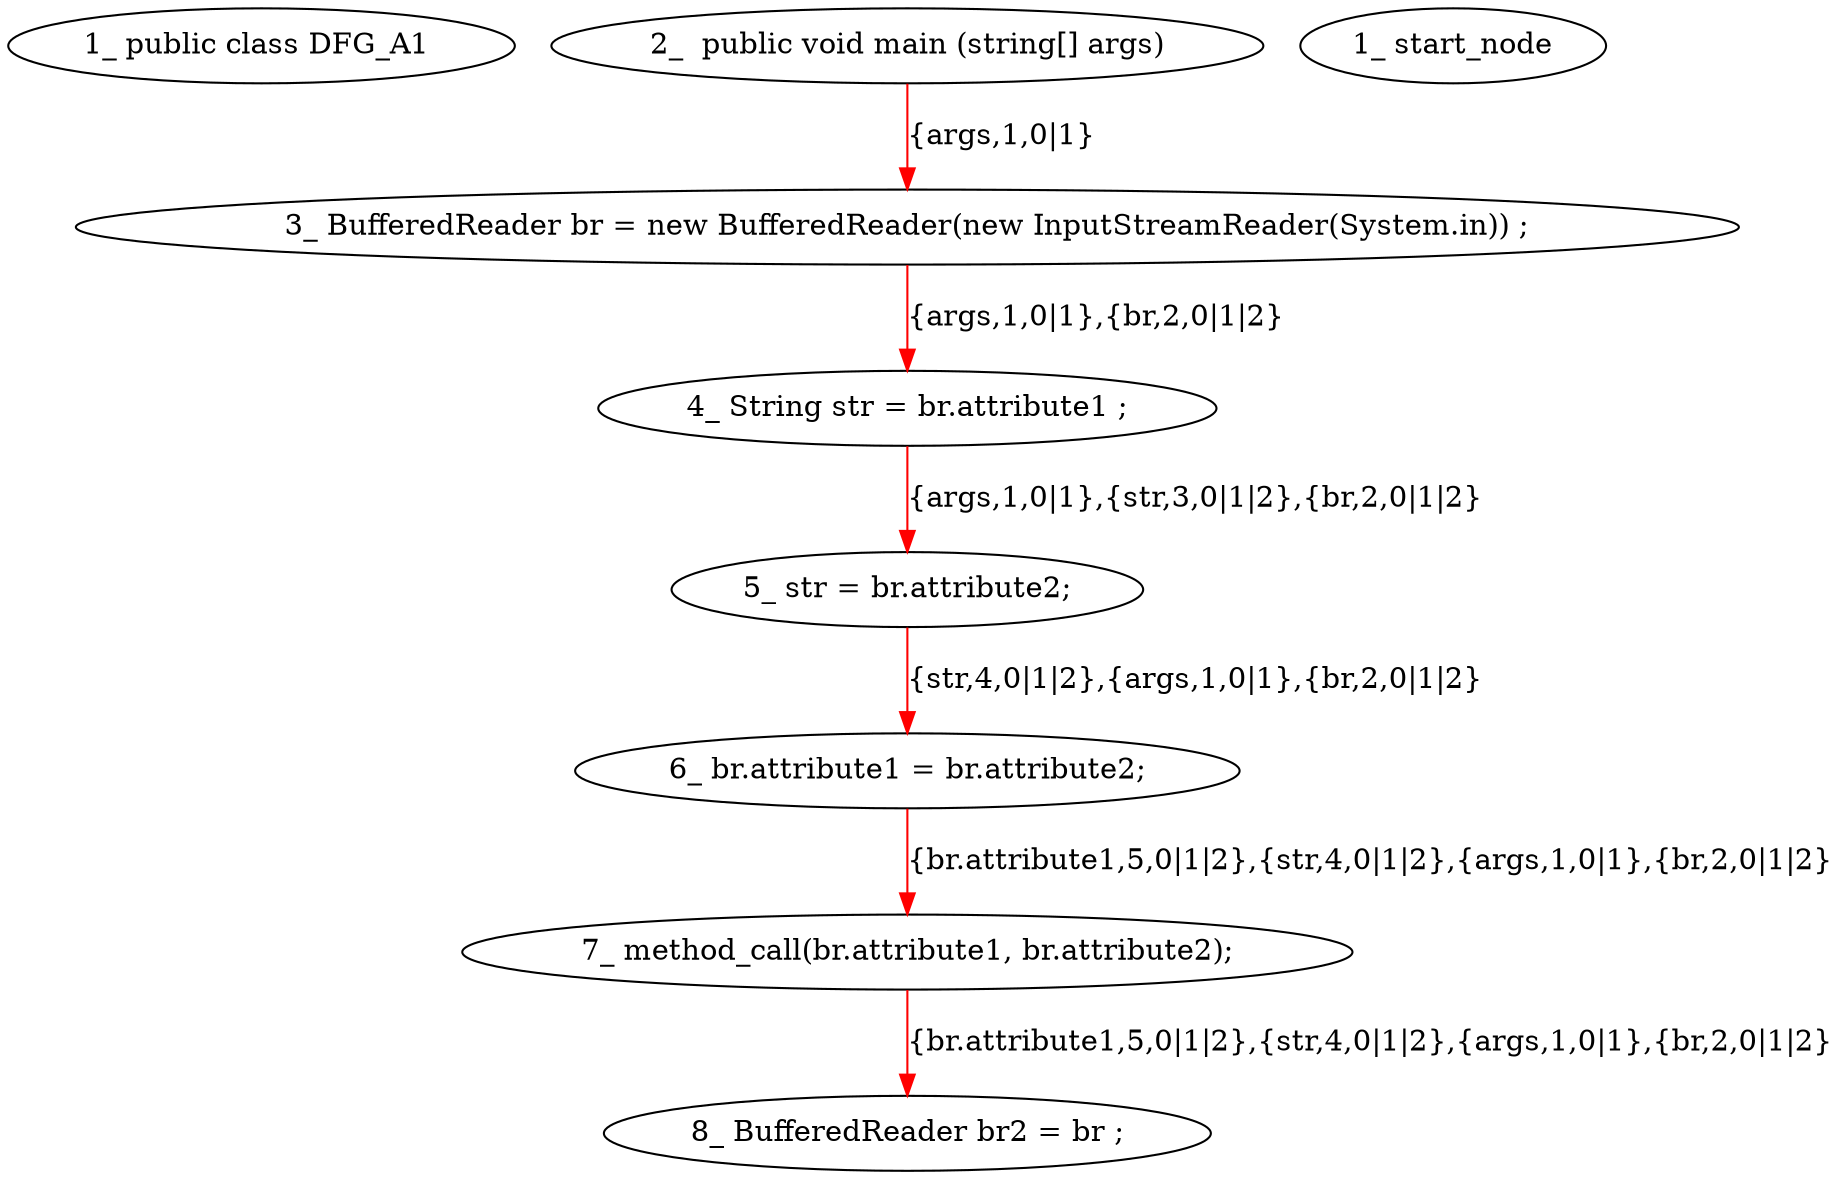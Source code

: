 digraph  {
6 [label="1_\ public\ class\ DFG_A1\ ", type_label=class_declaration];
10 [label="2_\ \ public\ void\ main\ \(string\[\]\ args\)", type_label=method_declaration];
21 [label="3_\ BufferedReader\ br\ =\ new\ BufferedReader\(new\ InputStreamReader\(System\.in\)\)\ ;", type_label=local_declaration];
38 [label="4_\ String\ str\ =\ br\.attribute1\ ;", type_label=local_declaration];
47 [label="5_\ str\ =\ br\.attribute2;", type_label=expression_statement];
54 [label="6_\ br\.attribute1\ =\ br\.attribute2;", type_label=expression_statement];
63 [label="7_\ method_call\(br\.attribute1,\ br\.attribute2\);", type_label=expression_statement];
75 [label="8_\ BufferedReader\ br2\ =\ br\ ;", type_label=local_declaration];
1 [label="1_\ start_node", type_label=start];
10 -> 21  [color=red, controlflow_type=first_next_line, edge_type=CFG_edge, key=0, label="{args,1,0|1}"];
21 -> 38  [color=red, controlflow_type="next_line 1", edge_type=CFG_edge, key=0, label="{args,1,0|1},{br,2,0|1|2}"];
38 -> 47  [color=red, controlflow_type="next_line 1", edge_type=CFG_edge, key=0, label="{args,1,0|1},{str,3,0|1|2},{br,2,0|1|2}"];
47 -> 54  [color=red, controlflow_type="next_line 1", edge_type=CFG_edge, key=0, label="{str,4,0|1|2},{args,1,0|1},{br,2,0|1|2}"];
54 -> 63  [color=red, controlflow_type="next_line 1", edge_type=CFG_edge, key=0, label="{br.attribute1,5,0|1|2},{str,4,0|1|2},{args,1,0|1},{br,2,0|1|2}"];
63 -> 75  [color=red, controlflow_type="next_line 1", edge_type=CFG_edge, key=0, label="{br.attribute1,5,0|1|2},{str,4,0|1|2},{args,1,0|1},{br,2,0|1|2}"];
}
